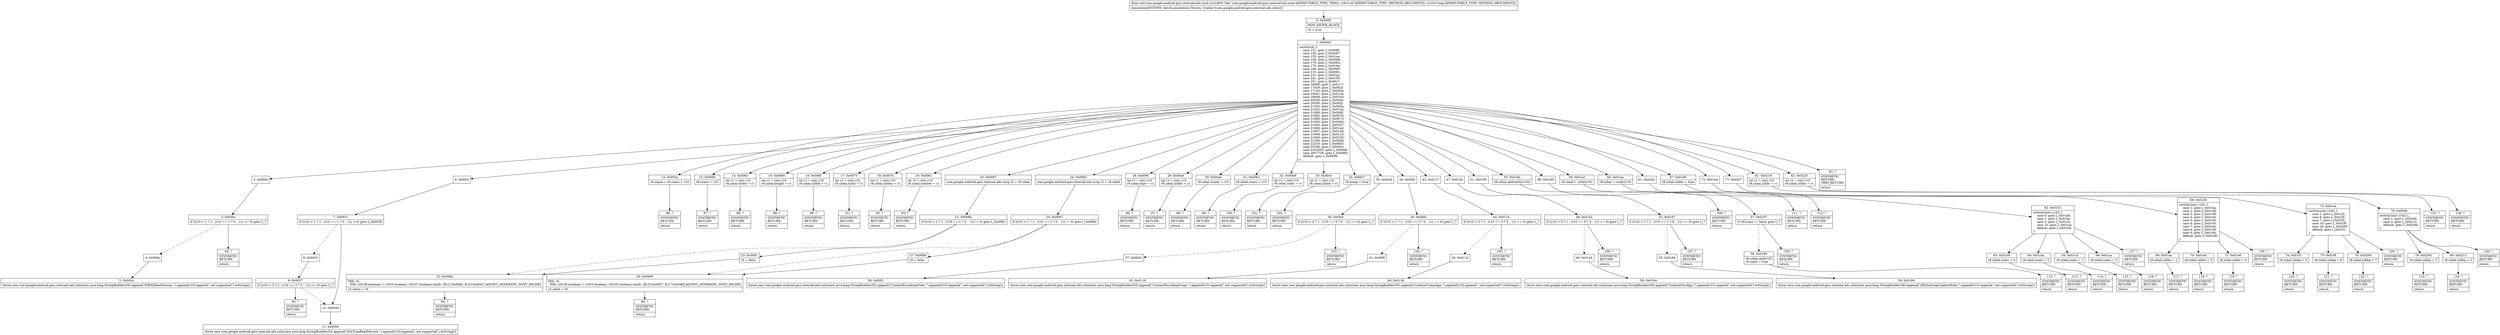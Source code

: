 digraph "CFG forcom.google.android.gms.internal.ads.zzod.zzc(IJ)V" {
Node_0 [shape=record,label="{0\:\ 0x0000|MTH_ENTER_BLOCK\l|r0 = true\l}"];
Node_1 [shape=record,label="{1\:\ 0x0006|switch(r9) \{\l    case 131: goto L_0x009f;\l    case 136: goto L_0x0087;\l    case 155: goto L_0x01aa;\l    case 159: goto L_0x00b9;\l    case 176: goto L_0x0063;\l    case 179: goto L_0x018a;\l    case 186: goto L_0x0069;\l    case 215: goto L_0x0081;\l    case 231: goto L_0x01a2;\l    case 241: goto L_0x0195;\l    case 251: goto L_0x00c7;\l    case 16980: goto L_0x0117;\l    case 17029: goto L_0x002f;\l    case 17143: goto L_0x000a;\l    case 18401: goto L_0x013e;\l    case 18408: goto L_0x0165;\l    case 20529: goto L_0x00cb;\l    case 20530: goto L_0x00f2;\l    case 21420: goto L_0x005a;\l    case 21432: goto L_0x01b2;\l    case 21680: goto L_0x006f;\l    case 21682: goto L_0x007b;\l    case 21690: goto L_0x0075;\l    case 21930: goto L_0x0093;\l    case 21945: goto L_0x0207;\l    case 21946: goto L_0x01ed;\l    case 21947: goto L_0x01d0;\l    case 21948: goto L_0x0219;\l    case 21949: goto L_0x0220;\l    case 22186: goto L_0x00ad;\l    case 22203: goto L_0x00b3;\l    case 25188: goto L_0x00c0;\l    case 2352003: goto L_0x00a6;\l    case 2807729: goto L_0x0060;\l    default: goto L_0x0009;\l\}\l}"];
Node_2 [shape=record,label="{2\:\ 0x000a}"];
Node_3 [shape=record,label="{3\:\ 0x000c|if ((r10 \> 1 ? 1 : (r10 == 1 ? 0 : \-1)) == 0) goto L_?\l}"];
Node_4 [shape=record,label="{4\:\ 0x000e}"];
Node_5 [shape=record,label="{5\:\ 0x002e|throw new com.google.android.gms.internal.ads.zzlm(new java.lang.StringBuilder(50).append(\"EBMLReadVersion \").append(r10).append(\" not supported\").toString())\l}"];
Node_6 [shape=record,label="{6\:\ 0x002f}"];
Node_7 [shape=record,label="{7\:\ 0x0031|if ((r10 \> 1 ? 1 : (r10 == 1 ? 0 : \-1)) \< 0) goto L_0x0039\l}"];
Node_8 [shape=record,label="{8\:\ 0x0033}"];
Node_9 [shape=record,label="{9\:\ 0x0037|if ((r10 \> 2 ? 1 : (r10 == 2 ? 0 : \-1)) \<= 0) goto L_?\l}"];
Node_10 [shape=record,label="{10\:\ 0x0039}"];
Node_11 [shape=record,label="{11\:\ 0x0059|throw new com.google.android.gms.internal.ads.zzlm(new java.lang.StringBuilder(53).append(\"DocTypeReadVersion \").append(r10).append(\" not supported\").toString())\l}"];
Node_12 [shape=record,label="{12\:\ 0x005a|r8.zzaoa = r8.zzans + r10\l}"];
Node_13 [shape=record,label="{13\:\ 0x0060|r8.zzanu = r10\l}"];
Node_14 [shape=record,label="{14\:\ 0x0063|int r1 = (int) r10\lr8.zzbal.width = r1\l}"];
Node_15 [shape=record,label="{15\:\ 0x0069|int r1 = (int) r10\lr8.zzbal.height = r1\l}"];
Node_16 [shape=record,label="{16\:\ 0x006f|int r1 = (int) r10\lr8.zzbal.zzbbk = r1\l}"];
Node_17 [shape=record,label="{17\:\ 0x0075|int r1 = (int) r10\lr8.zzbal.zzbbl = r1\l}"];
Node_18 [shape=record,label="{18\:\ 0x007b|int r1 = (int) r10\lr8.zzbal.zzbbm = r1\l}"];
Node_19 [shape=record,label="{19\:\ 0x0081|int r1 = (int) r10\lr8.zzbal.number = r1\l}"];
Node_20 [shape=record,label="{20\:\ 0x0087|com.google.android.gms.internal.ads.zzog r2 = r8.zzbal\l}"];
Node_21 [shape=record,label="{21\:\ 0x008b|if ((r10 \> 1 ? 1 : (r10 == 1 ? 0 : \-1)) != 0) goto L_0x0091\l}"];
Node_22 [shape=record,label="{22\:\ 0x008d|PHI: r0 \l  PHI: (r0v38 boolean) = (r0v0 boolean), (r0v37 boolean) binds: [B:21:0x008b, B:23:0x0091] A[DONT_GENERATE, DONT_INLINE]\l|r2.zzbce = r0\l}"];
Node_23 [shape=record,label="{23\:\ 0x0091|r0 = false\l}"];
Node_24 [shape=record,label="{24\:\ 0x0093|com.google.android.gms.internal.ads.zzog r2 = r8.zzbal\l}"];
Node_25 [shape=record,label="{25\:\ 0x0097|if ((r10 \> 1 ? 1 : (r10 == 1 ? 0 : \-1)) != 0) goto L_0x009d\l}"];
Node_26 [shape=record,label="{26\:\ 0x0099|PHI: r0 \l  PHI: (r0v36 boolean) = (r0v0 boolean), (r0v35 boolean) binds: [B:25:0x0097, B:27:0x009d] A[DONT_GENERATE, DONT_INLINE]\l|r2.zzbcf = r0\l}"];
Node_27 [shape=record,label="{27\:\ 0x009d|r0 = false\l}"];
Node_28 [shape=record,label="{28\:\ 0x009f|int r1 = (int) r10\lr8.zzbal.type = r1\l}"];
Node_29 [shape=record,label="{29\:\ 0x00a6|int r1 = (int) r10\lr8.zzbal.zzbbh = r1\l}"];
Node_30 [shape=record,label="{30\:\ 0x00ad|r8.zzbal.zzaow = r10\l}"];
Node_31 [shape=record,label="{31\:\ 0x00b3|r8.zzbal.zzaox = r10\l}"];
Node_32 [shape=record,label="{32\:\ 0x00b9|int r1 = (int) r10\lr8.zzbal.zzafu = r1\l}"];
Node_33 [shape=record,label="{33\:\ 0x00c0|int r1 = (int) r10\lr8.zzbal.zzbcd = r1\l}"];
Node_34 [shape=record,label="{34\:\ 0x00c7|r8.zzaop = true\l}"];
Node_35 [shape=record,label="{35\:\ 0x00cb}"];
Node_36 [shape=record,label="{36\:\ 0x00cf|if ((r10 \> 0 ? 1 : (r10 == 0 ? 0 : \-1)) == 0) goto L_?\l}"];
Node_37 [shape=record,label="{37\:\ 0x00d1}"];
Node_38 [shape=record,label="{38\:\ 0x00f1|throw new com.google.android.gms.internal.ads.zzlm(new java.lang.StringBuilder(55).append(\"ContentEncodingOrder \").append(r10).append(\" not supported\").toString())\l}"];
Node_39 [shape=record,label="{39\:\ 0x00f2}"];
Node_40 [shape=record,label="{40\:\ 0x00f4|if ((r10 \> 1 ? 1 : (r10 == 1 ? 0 : \-1)) == 0) goto L_?\l}"];
Node_41 [shape=record,label="{41\:\ 0x00f6}"];
Node_42 [shape=record,label="{42\:\ 0x0116|throw new com.google.android.gms.internal.ads.zzlm(new java.lang.StringBuilder(55).append(\"ContentEncodingScope \").append(r10).append(\" not supported\").toString())\l}"];
Node_43 [shape=record,label="{43\:\ 0x0117}"];
Node_44 [shape=record,label="{44\:\ 0x011b|if ((r10 \> 3 ? 1 : (r10 == 3 ? 0 : \-1)) == 0) goto L_?\l}"];
Node_45 [shape=record,label="{45\:\ 0x011d}"];
Node_46 [shape=record,label="{46\:\ 0x013d|throw new com.google.android.gms.internal.ads.zzlm(new java.lang.StringBuilder(50).append(\"ContentCompAlgo \").append(r10).append(\" not supported\").toString())\l}"];
Node_47 [shape=record,label="{47\:\ 0x013e}"];
Node_48 [shape=record,label="{48\:\ 0x0142|if ((r10 \> 5 ? 1 : (r10 == 5 ? 0 : \-1)) == 0) goto L_?\l}"];
Node_49 [shape=record,label="{49\:\ 0x0144}"];
Node_50 [shape=record,label="{50\:\ 0x0164|throw new com.google.android.gms.internal.ads.zzlm(new java.lang.StringBuilder(49).append(\"ContentEncAlgo \").append(r10).append(\" not supported\").toString())\l}"];
Node_51 [shape=record,label="{51\:\ 0x0165}"];
Node_52 [shape=record,label="{52\:\ 0x0167|if ((r10 \> 1 ? 1 : (r10 == 1 ? 0 : \-1)) == 0) goto L_?\l}"];
Node_53 [shape=record,label="{53\:\ 0x0169}"];
Node_54 [shape=record,label="{54\:\ 0x0189|throw new com.google.android.gms.internal.ads.zzlm(new java.lang.StringBuilder(56).append(\"AESSettingsCipherMode \").append(r10).append(\" not supported\").toString())\l}"];
Node_55 [shape=record,label="{55\:\ 0x018a|r8.zzban.add(zzdw(r10))\l}"];
Node_56 [shape=record,label="{56\:\ 0x0195}"];
Node_57 [shape=record,label="{57\:\ 0x0197|if (r8.zzaoi != false) goto L_?\l}"];
Node_58 [shape=record,label="{58\:\ 0x0199|r8.zzbao.add(r10)\lr8.zzaoi = true\l}"];
Node_59 [shape=record,label="{59\:\ 0x01a2|r8.zzaof = zzdw(r10)\l}"];
Node_60 [shape=record,label="{60\:\ 0x01aa|r8.zzbar = zzdw(r10)\l}"];
Node_61 [shape=record,label="{61\:\ 0x01b2}"];
Node_62 [shape=record,label="{62\:\ 0x01b3|switch(((int) r10)) \{\l    case 0: goto L_0x01b8;\l    case 1: goto L_0x01be;\l    case 3: goto L_0x01c4;\l    case 15: goto L_0x01ca;\l    default: goto L_0x01b6;\l\}\l}"];
Node_63 [shape=record,label="{63\:\ 0x01b8|r8.zzbal.zzatu = 0\l}"];
Node_64 [shape=record,label="{64\:\ 0x01be|r8.zzbal.zzatu = 2\l}"];
Node_65 [shape=record,label="{65\:\ 0x01c4|r8.zzbal.zzatu = 1\l}"];
Node_66 [shape=record,label="{66\:\ 0x01ca|r8.zzbal.zzatu = 3\l}"];
Node_67 [shape=record,label="{67\:\ 0x01d0|r8.zzbal.zzbbn = true\l}"];
Node_68 [shape=record,label="{68\:\ 0x01d5|switch(((int) r10)) \{\l    case 1: goto L_0x01da;\l    case 2: goto L_0x01d8;\l    case 3: goto L_0x01d8;\l    case 4: goto L_0x01e0;\l    case 5: goto L_0x01e0;\l    case 6: goto L_0x01e0;\l    case 7: goto L_0x01e0;\l    case 8: goto L_0x01d8;\l    case 9: goto L_0x01e6;\l    default: goto L_0x01d8;\l\}\l}"];
Node_69 [shape=record,label="{69\:\ 0x01da|r8.zzbal.zzbbo = 1\l}"];
Node_70 [shape=record,label="{70\:\ 0x01e0|r8.zzbal.zzbbo = 2\l}"];
Node_71 [shape=record,label="{71\:\ 0x01e6|r8.zzbal.zzbbo = 6\l}"];
Node_72 [shape=record,label="{72\:\ 0x01ed}"];
Node_73 [shape=record,label="{73\:\ 0x01ee|switch(((int) r10)) \{\l    case 1: goto L_0x01f3;\l    case 6: goto L_0x01f3;\l    case 7: goto L_0x01f3;\l    case 16: goto L_0x01f9;\l    case 18: goto L_0x0200;\l    default: goto L_0x01f1;\l\}\l}"];
Node_74 [shape=record,label="{74\:\ 0x01f3|r8.zzbal.zzbbp = 3\l}"];
Node_75 [shape=record,label="{75\:\ 0x01f9|r8.zzbal.zzbbp = 6\l}"];
Node_76 [shape=record,label="{76\:\ 0x0200|r8.zzbal.zzbbp = 7\l}"];
Node_77 [shape=record,label="{77\:\ 0x0207}"];
Node_78 [shape=record,label="{78\:\ 0x0208|switch(((int) r10)) \{\l    case 1: goto L_0x020d;\l    case 2: goto L_0x0213;\l    default: goto L_0x020b;\l\}\l}"];
Node_79 [shape=record,label="{79\:\ 0x020d|r8.zzbal.zzbbq = 2\l}"];
Node_80 [shape=record,label="{80\:\ 0x0213|r8.zzbal.zzbbq = 1\l}"];
Node_81 [shape=record,label="{81\:\ 0x0219|int r1 = (int) r10\lr8.zzbal.zzbbr = r1\l}"];
Node_82 [shape=record,label="{82\:\ 0x0220|int r1 = (int) r10\lr8.zzbal.zzbbs = r1\l}"];
Node_83 [shape=record,label="{83\:\ ?|SYNTHETIC\lRETURN\lORIG_RETURN\l|return\l}"];
Node_84 [shape=record,label="{84\:\ ?|SYNTHETIC\lRETURN\l|return\l}"];
Node_85 [shape=record,label="{85\:\ ?|SYNTHETIC\lRETURN\l|return\l}"];
Node_86 [shape=record,label="{86\:\ ?|SYNTHETIC\lRETURN\l|return\l}"];
Node_87 [shape=record,label="{87\:\ ?|SYNTHETIC\lRETURN\l|return\l}"];
Node_88 [shape=record,label="{88\:\ ?|SYNTHETIC\lRETURN\l|return\l}"];
Node_89 [shape=record,label="{89\:\ ?|SYNTHETIC\lRETURN\l|return\l}"];
Node_90 [shape=record,label="{90\:\ ?|SYNTHETIC\lRETURN\l|return\l}"];
Node_91 [shape=record,label="{91\:\ ?|SYNTHETIC\lRETURN\l|return\l}"];
Node_92 [shape=record,label="{92\:\ ?|SYNTHETIC\lRETURN\l|return\l}"];
Node_93 [shape=record,label="{93\:\ ?|SYNTHETIC\lRETURN\l|return\l}"];
Node_94 [shape=record,label="{94\:\ ?|SYNTHETIC\lRETURN\l|return\l}"];
Node_95 [shape=record,label="{95\:\ ?|SYNTHETIC\lRETURN\l|return\l}"];
Node_96 [shape=record,label="{96\:\ ?|SYNTHETIC\lRETURN\l|return\l}"];
Node_97 [shape=record,label="{97\:\ ?|SYNTHETIC\lRETURN\l|return\l}"];
Node_98 [shape=record,label="{98\:\ ?|SYNTHETIC\lRETURN\l|return\l}"];
Node_99 [shape=record,label="{99\:\ ?|SYNTHETIC\lRETURN\l|return\l}"];
Node_100 [shape=record,label="{100\:\ ?|SYNTHETIC\lRETURN\l|return\l}"];
Node_101 [shape=record,label="{101\:\ ?|SYNTHETIC\lRETURN\l|return\l}"];
Node_102 [shape=record,label="{102\:\ ?|SYNTHETIC\lRETURN\l|return\l}"];
Node_103 [shape=record,label="{103\:\ ?|SYNTHETIC\lRETURN\l|return\l}"];
Node_104 [shape=record,label="{104\:\ ?|SYNTHETIC\lRETURN\l|return\l}"];
Node_105 [shape=record,label="{105\:\ ?|SYNTHETIC\lRETURN\l|return\l}"];
Node_106 [shape=record,label="{106\:\ ?|SYNTHETIC\lRETURN\l|return\l}"];
Node_107 [shape=record,label="{107\:\ ?|SYNTHETIC\lRETURN\l|return\l}"];
Node_108 [shape=record,label="{108\:\ ?|SYNTHETIC\lRETURN\l|return\l}"];
Node_109 [shape=record,label="{109\:\ ?|SYNTHETIC\lRETURN\l|return\l}"];
Node_110 [shape=record,label="{110\:\ ?|SYNTHETIC\lRETURN\l|return\l}"];
Node_111 [shape=record,label="{111\:\ ?|SYNTHETIC\lRETURN\l|return\l}"];
Node_112 [shape=record,label="{112\:\ ?|SYNTHETIC\lRETURN\l|return\l}"];
Node_113 [shape=record,label="{113\:\ ?|SYNTHETIC\lRETURN\l|return\l}"];
Node_114 [shape=record,label="{114\:\ ?|SYNTHETIC\lRETURN\l|return\l}"];
Node_115 [shape=record,label="{115\:\ ?|SYNTHETIC\lRETURN\l|return\l}"];
Node_116 [shape=record,label="{116\:\ ?|SYNTHETIC\lRETURN\l|return\l}"];
Node_117 [shape=record,label="{117\:\ ?|SYNTHETIC\lRETURN\l|return\l}"];
Node_118 [shape=record,label="{118\:\ ?|SYNTHETIC\lRETURN\l|return\l}"];
Node_119 [shape=record,label="{119\:\ ?|SYNTHETIC\lRETURN\l|return\l}"];
Node_120 [shape=record,label="{120\:\ ?|SYNTHETIC\lRETURN\l|return\l}"];
Node_121 [shape=record,label="{121\:\ ?|SYNTHETIC\lRETURN\l|return\l}"];
Node_122 [shape=record,label="{122\:\ ?|SYNTHETIC\lRETURN\l|return\l}"];
Node_123 [shape=record,label="{123\:\ ?|SYNTHETIC\lRETURN\l|return\l}"];
Node_124 [shape=record,label="{124\:\ ?|SYNTHETIC\lRETURN\l|return\l}"];
Node_125 [shape=record,label="{125\:\ ?|SYNTHETIC\lRETURN\l|return\l}"];
Node_126 [shape=record,label="{126\:\ ?|SYNTHETIC\lRETURN\l|return\l}"];
Node_127 [shape=record,label="{127\:\ ?|SYNTHETIC\lRETURN\l|return\l}"];
Node_128 [shape=record,label="{128\:\ ?|SYNTHETIC\lRETURN\l|return\l}"];
Node_129 [shape=record,label="{129\:\ ?|SYNTHETIC\lRETURN\l|return\l}"];
Node_130 [shape=record,label="{130\:\ ?|SYNTHETIC\lRETURN\l|return\l}"];
MethodNode[shape=record,label="{final void com.google.android.gms.internal.ads.zzod.zzc((r8v0 'this' com.google.android.gms.internal.ads.zzod A[IMMUTABLE_TYPE, THIS]), (r9v0 int A[IMMUTABLE_TYPE, METHOD_ARGUMENT]), (r10v0 long A[IMMUTABLE_TYPE, METHOD_ARGUMENT]))  | Annotation[SYSTEM, dalvik.annotation.Throws, \{value=[com.google.android.gms.internal.ads.zzlm]\}]\l}"];
MethodNode -> Node_0;
Node_0 -> Node_1;
Node_1 -> Node_2;
Node_1 -> Node_6;
Node_1 -> Node_12;
Node_1 -> Node_13;
Node_1 -> Node_14;
Node_1 -> Node_15;
Node_1 -> Node_16;
Node_1 -> Node_17;
Node_1 -> Node_18;
Node_1 -> Node_19;
Node_1 -> Node_20;
Node_1 -> Node_24;
Node_1 -> Node_28;
Node_1 -> Node_29;
Node_1 -> Node_30;
Node_1 -> Node_31;
Node_1 -> Node_32;
Node_1 -> Node_33;
Node_1 -> Node_34;
Node_1 -> Node_35;
Node_1 -> Node_39;
Node_1 -> Node_43;
Node_1 -> Node_47;
Node_1 -> Node_51;
Node_1 -> Node_55;
Node_1 -> Node_56;
Node_1 -> Node_59;
Node_1 -> Node_60;
Node_1 -> Node_61;
Node_1 -> Node_67;
Node_1 -> Node_72;
Node_1 -> Node_77;
Node_1 -> Node_81;
Node_1 -> Node_82;
Node_1 -> Node_83;
Node_2 -> Node_3;
Node_3 -> Node_4[style=dashed];
Node_3 -> Node_84;
Node_4 -> Node_5;
Node_6 -> Node_7;
Node_7 -> Node_8[style=dashed];
Node_7 -> Node_10;
Node_8 -> Node_9;
Node_9 -> Node_10[style=dashed];
Node_9 -> Node_85;
Node_10 -> Node_11;
Node_12 -> Node_86;
Node_13 -> Node_87;
Node_14 -> Node_88;
Node_15 -> Node_89;
Node_16 -> Node_90;
Node_17 -> Node_91;
Node_18 -> Node_92;
Node_19 -> Node_93;
Node_20 -> Node_21;
Node_21 -> Node_22[style=dashed];
Node_21 -> Node_23;
Node_22 -> Node_94;
Node_23 -> Node_22;
Node_24 -> Node_25;
Node_25 -> Node_26[style=dashed];
Node_25 -> Node_27;
Node_26 -> Node_95;
Node_27 -> Node_26;
Node_28 -> Node_96;
Node_29 -> Node_97;
Node_30 -> Node_98;
Node_31 -> Node_99;
Node_32 -> Node_100;
Node_33 -> Node_101;
Node_34 -> Node_102;
Node_35 -> Node_36;
Node_36 -> Node_37[style=dashed];
Node_36 -> Node_103;
Node_37 -> Node_38;
Node_39 -> Node_40;
Node_40 -> Node_41[style=dashed];
Node_40 -> Node_104;
Node_41 -> Node_42;
Node_43 -> Node_44;
Node_44 -> Node_45[style=dashed];
Node_44 -> Node_105;
Node_45 -> Node_46;
Node_47 -> Node_48;
Node_48 -> Node_49[style=dashed];
Node_48 -> Node_106;
Node_49 -> Node_50;
Node_51 -> Node_52;
Node_52 -> Node_53[style=dashed];
Node_52 -> Node_107;
Node_53 -> Node_54;
Node_55 -> Node_108;
Node_56 -> Node_57;
Node_57 -> Node_58[style=dashed];
Node_57 -> Node_109;
Node_58 -> Node_110;
Node_59 -> Node_111;
Node_60 -> Node_112;
Node_61 -> Node_62;
Node_62 -> Node_63;
Node_62 -> Node_64;
Node_62 -> Node_65;
Node_62 -> Node_66;
Node_62 -> Node_127;
Node_63 -> Node_113;
Node_64 -> Node_114;
Node_65 -> Node_115;
Node_66 -> Node_116;
Node_67 -> Node_68;
Node_68 -> Node_69;
Node_68 -> Node_70;
Node_68 -> Node_71;
Node_68 -> Node_128;
Node_69 -> Node_117;
Node_70 -> Node_118;
Node_71 -> Node_119;
Node_72 -> Node_73;
Node_73 -> Node_74;
Node_73 -> Node_75;
Node_73 -> Node_76;
Node_73 -> Node_129;
Node_74 -> Node_120;
Node_75 -> Node_121;
Node_76 -> Node_122;
Node_77 -> Node_78;
Node_78 -> Node_79;
Node_78 -> Node_80;
Node_78 -> Node_130;
Node_79 -> Node_123;
Node_80 -> Node_124;
Node_81 -> Node_125;
Node_82 -> Node_126;
}

